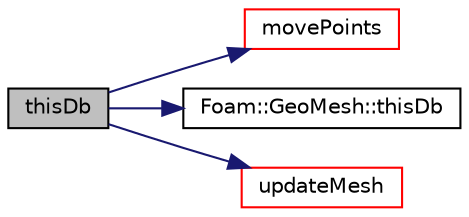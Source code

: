 digraph "thisDb"
{
  bgcolor="transparent";
  edge [fontname="Helvetica",fontsize="10",labelfontname="Helvetica",labelfontsize="10"];
  node [fontname="Helvetica",fontsize="10",shape=record];
  rankdir="LR";
  Node1 [label="thisDb",height=0.2,width=0.4,color="black", fillcolor="grey75", style="filled", fontcolor="black"];
  Node1 -> Node2 [color="midnightblue",fontsize="10",style="solid",fontname="Helvetica"];
  Node2 [label="movePoints",height=0.2,width=0.4,color="red",URL="$a01932.html#a049fe0a86e2c86b4c0bb5fe02583bea4",tooltip="Move points. "];
  Node1 -> Node3 [color="midnightblue",fontsize="10",style="solid",fontname="Helvetica"];
  Node3 [label="Foam::GeoMesh::thisDb",height=0.2,width=0.4,color="black",URL="$a00936.html#ad9bd621d3125ce9903b9be686e5d0863",tooltip="Return the object registry. "];
  Node1 -> Node4 [color="midnightblue",fontsize="10",style="solid",fontname="Helvetica"];
  Node4 [label="updateMesh",height=0.2,width=0.4,color="red",URL="$a01932.html#a9c8cde0b192708d622d874f8cc2df66d",tooltip="Update the mesh corresponding to given map. "];
}
